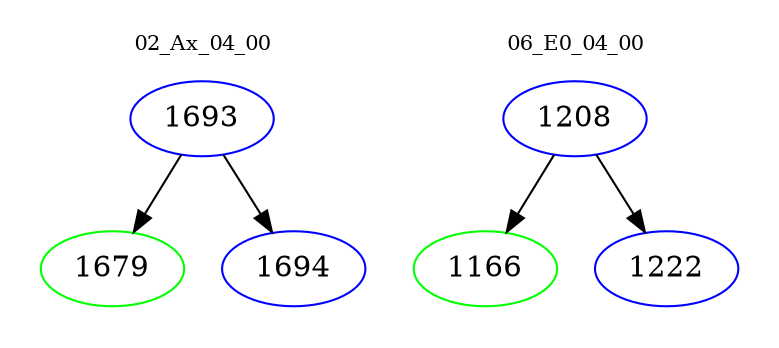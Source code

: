 digraph{
subgraph cluster_0 {
color = white
label = "02_Ax_04_00";
fontsize=10;
T0_1693 [label="1693", color="blue"]
T0_1693 -> T0_1679 [color="black"]
T0_1679 [label="1679", color="green"]
T0_1693 -> T0_1694 [color="black"]
T0_1694 [label="1694", color="blue"]
}
subgraph cluster_1 {
color = white
label = "06_E0_04_00";
fontsize=10;
T1_1208 [label="1208", color="blue"]
T1_1208 -> T1_1166 [color="black"]
T1_1166 [label="1166", color="green"]
T1_1208 -> T1_1222 [color="black"]
T1_1222 [label="1222", color="blue"]
}
}
